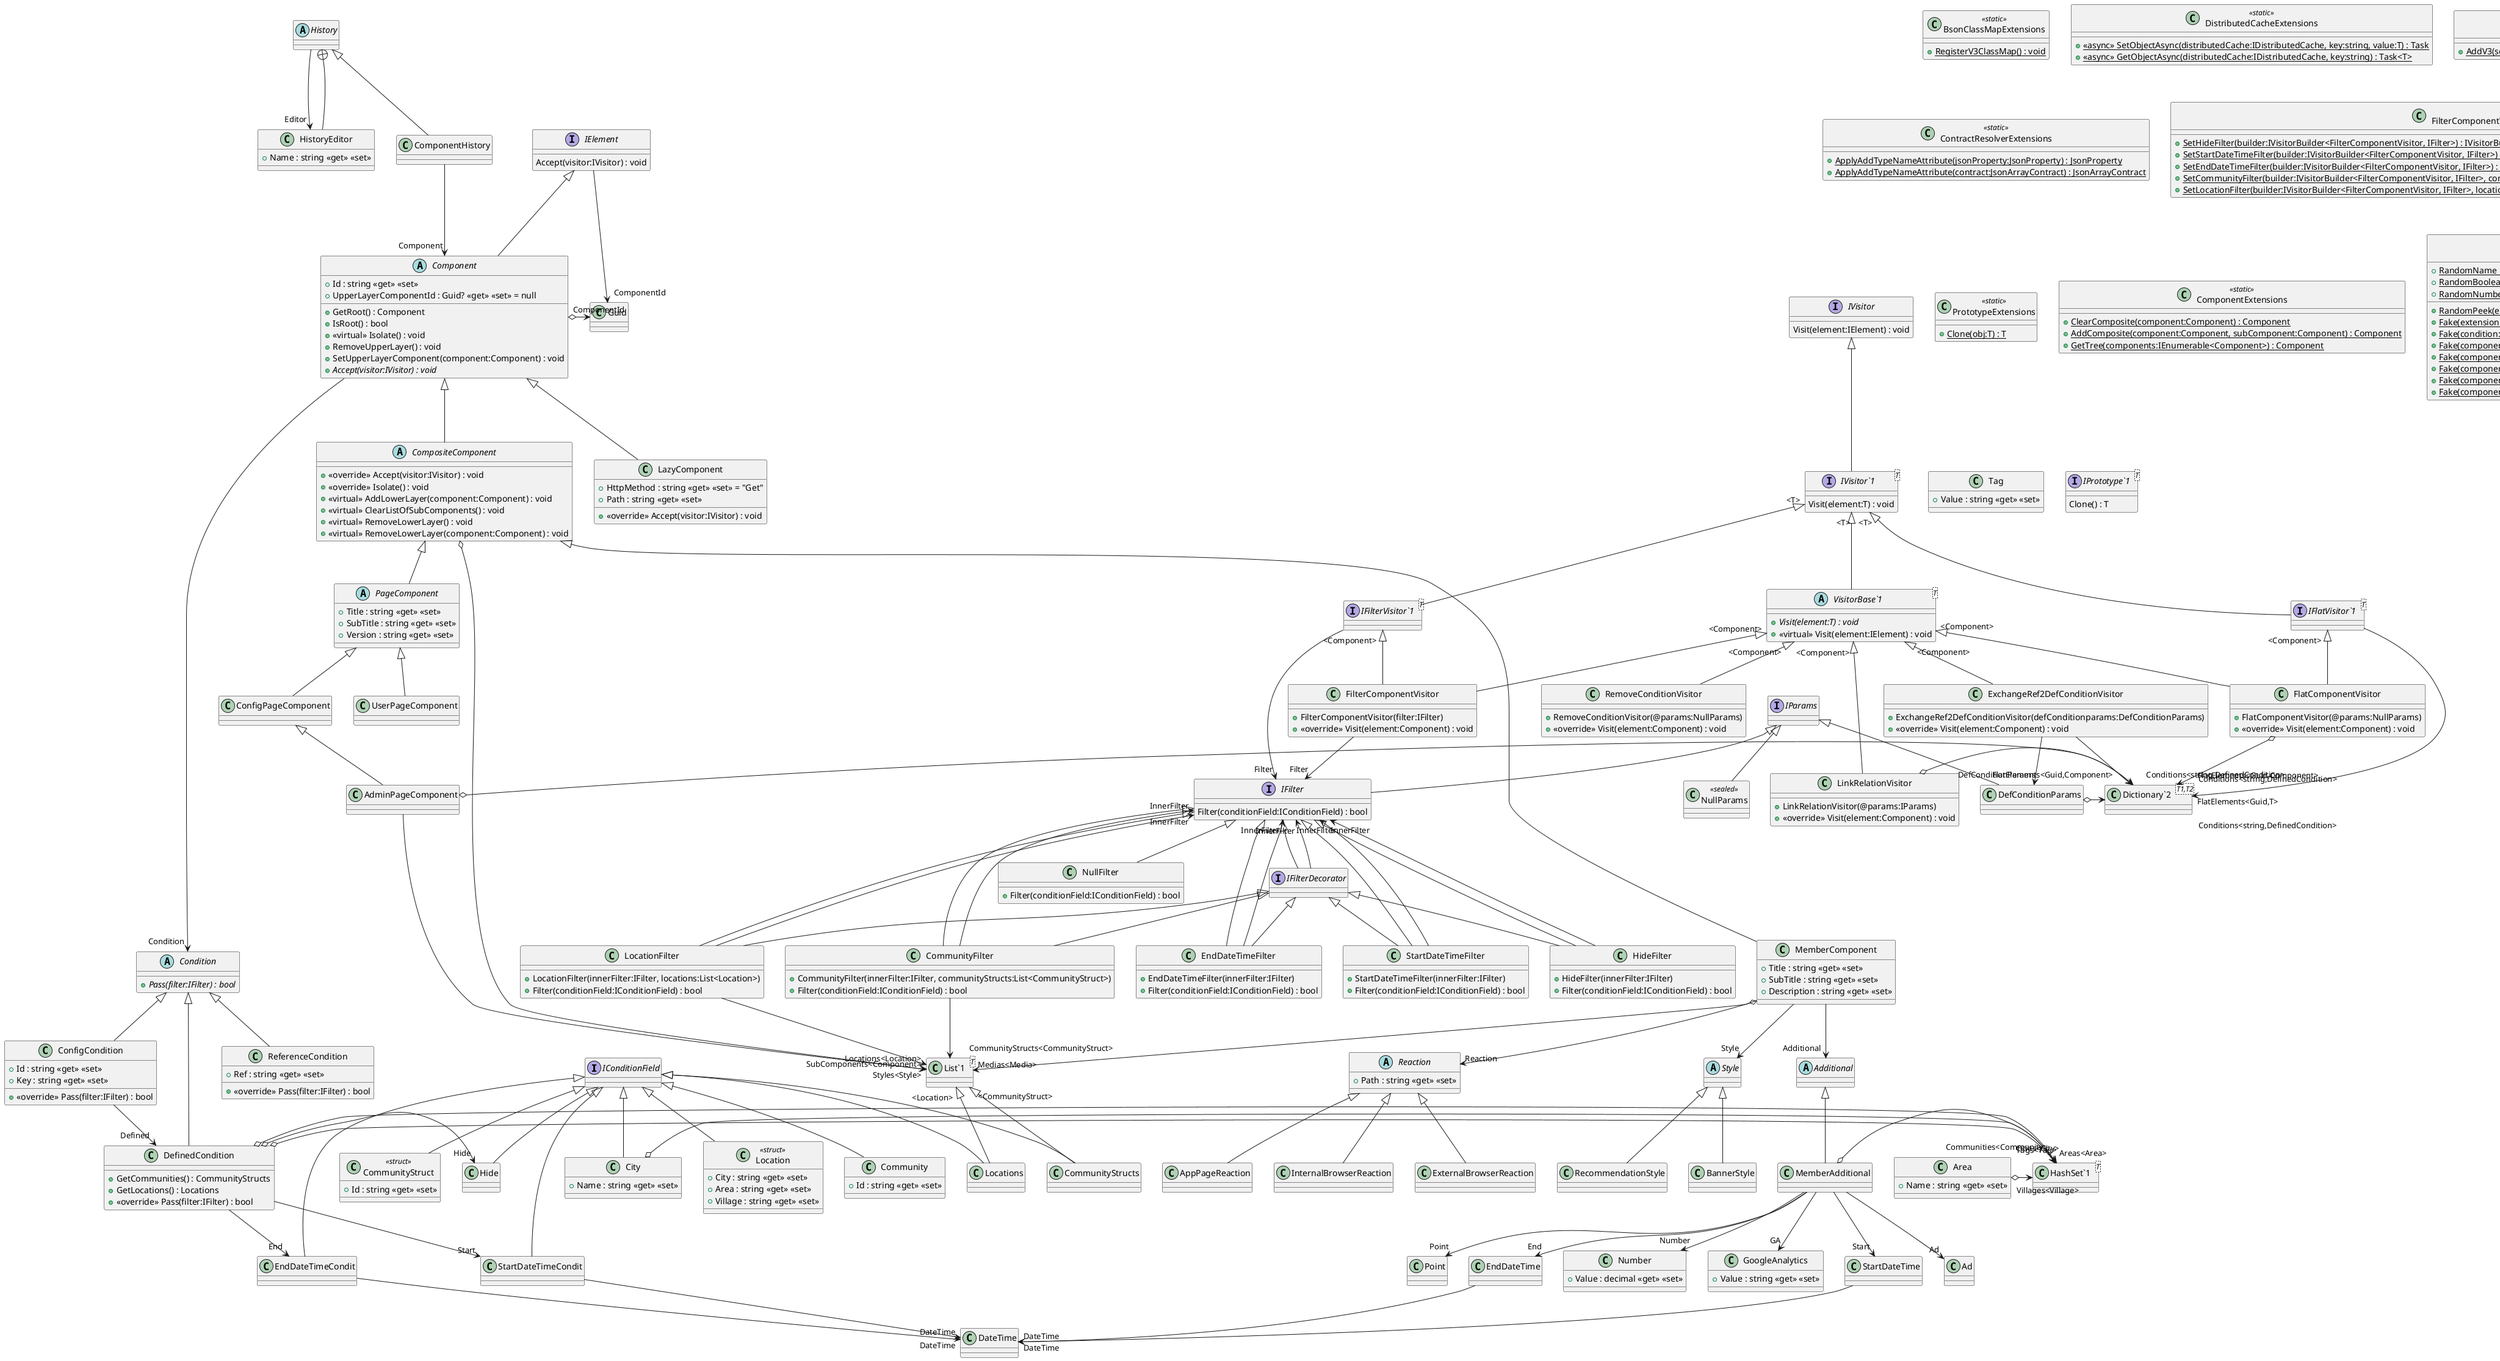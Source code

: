 @startuml
interface IConditionField {
}
interface IElement {
    Accept(visitor:IVisitor) : void
}
IElement --> "ComponentId" Guid
class BsonClassMapExtensions <<static>> {
    + {static} RegisterV3ClassMap() : void
}
interface IParams {
}
class DistributedCacheExtensions <<static>> {
    + {static} <<async>> SetObjectAsync(distributedCache:IDistributedCache, key:string, value:T) : Task
    + {static} <<async>> GetObjectAsync(distributedCache:IDistributedCache, key:string) : Task<T>
}
class ServiceCollectionExtensions <<static>> {
    + {static} AddV3(services:IServiceCollection) : IServiceCollection
}
class AddJsonTypeNameAttribute {
}
class JsonTypeNameContractResolver {
    {static} JsonTypeNameContractResolver()
}
DefaultContractResolver <|-- JsonTypeNameContractResolver
JsonTypeNameContractResolver --> "instance" JsonTypeNameContractResolver
JsonTypeNameContractResolver --> "Instance" JsonTypeNameContractResolver
class ContractResolverExtensions <<static>> {
    + {static} ApplyAddTypeNameAttribute(jsonProperty:JsonProperty) : JsonProperty
    + {static} ApplyAddTypeNameAttribute(contract:JsonArrayContract) : JsonArrayContract
}
class StartDateTimeFilter {
    + StartDateTimeFilter(innerFilter:IFilter)
    + Filter(conditionField:IConditionField) : bool
}
IFilter <|-- StartDateTimeFilter
IFilterDecorator <|-- StartDateTimeFilter
StartDateTimeFilter --> "InnerFilter" IFilter
class LocationFilter {
    + LocationFilter(innerFilter:IFilter, locations:List<Location>)
    + Filter(conditionField:IConditionField) : bool
}
class "List`1"<T> {
}
IFilter <|-- LocationFilter
IFilterDecorator <|-- LocationFilter
LocationFilter --> "InnerFilter" IFilter
LocationFilter --> "Locations<Location>" "List`1"
class CommunityFilter {
    + CommunityFilter(innerFilter:IFilter, communityStructs:List<CommunityStruct>)
    + Filter(conditionField:IConditionField) : bool
}
class "List`1"<T> {
}
IFilter <|-- CommunityFilter
IFilterDecorator <|-- CommunityFilter
CommunityFilter --> "InnerFilter" IFilter
CommunityFilter --> "CommunityStructs<CommunityStruct>" "List`1"
class HideFilter {
    + HideFilter(innerFilter:IFilter)
    + Filter(conditionField:IConditionField) : bool
}
IFilter <|-- HideFilter
IFilterDecorator <|-- HideFilter
HideFilter --> "InnerFilter" IFilter
class EndDateTimeFilter {
    + EndDateTimeFilter(innerFilter:IFilter)
    + Filter(conditionField:IConditionField) : bool
}
IFilter <|-- EndDateTimeFilter
IFilterDecorator <|-- EndDateTimeFilter
EndDateTimeFilter --> "InnerFilter" IFilter
class NullFilter {
    + Filter(conditionField:IConditionField) : bool
}
IFilter <|-- NullFilter
class LinkRelationVisitor {
    + LinkRelationVisitor(@params:IParams)
    + <<override>> Visit(element:Component) : void
}
class LinkRelationVisitorBuilder {
}
class "VisitorBase`1"<T> {
}
class "Dictionary`2"<T1,T2> {
}
class "VisitorBuilder`2"<T1,T2> {
}
"VisitorBase`1" "<Component>" <|-- LinkRelationVisitor
LinkRelationVisitor o-> "FlatElements<Guid,Component>" "Dictionary`2"
"VisitorBuilder`2" "<LinkRelationVisitor,NullParams>" <|-- LinkRelationVisitorBuilder
class FilterComponentVisitor {
    + FilterComponentVisitor(filter:IFilter)
    + <<override>> Visit(element:Component) : void
}
class FilterComponentVisitorBuilder {
    + FilterComponentVisitorBuilder()
}
class FilterComponentVisitorBuilderExtensions <<static>> {
    + {static} SetHideFilter(builder:IVisitorBuilder<FilterComponentVisitor, IFilter>) : IVisitorBuilder<FilterComponentVisitor, IFilter>
    + {static} SetStartDateTimeFilter(builder:IVisitorBuilder<FilterComponentVisitor, IFilter>) : IVisitorBuilder<FilterComponentVisitor, IFilter>
    + {static} SetEndDateTimeFilter(builder:IVisitorBuilder<FilterComponentVisitor, IFilter>) : IVisitorBuilder<FilterComponentVisitor, IFilter>
    + {static} SetCommunityFilter(builder:IVisitorBuilder<FilterComponentVisitor, IFilter>, communities:List<CommunityStruct>) : IVisitorBuilder<FilterComponentVisitor, IFilter>
    + {static} SetLocationFilter(builder:IVisitorBuilder<FilterComponentVisitor, IFilter>, locations:List<Location>) : IVisitorBuilder<FilterComponentVisitor, IFilter>
}
class "VisitorBase`1"<T> {
}
class "IFilterVisitor`1"<T> {
}
class "VisitorBuilder`2"<T1,T2> {
}
"VisitorBase`1" "<Component>" <|-- FilterComponentVisitor
"IFilterVisitor`1" "<Component>" <|-- FilterComponentVisitor
FilterComponentVisitor --> "Filter" IFilter
"VisitorBuilder`2" "<FilterComponentVisitor,IFilter>" <|-- FilterComponentVisitorBuilder
class RemoveConditionVisitor {
    + RemoveConditionVisitor(@params:NullParams)
    + <<override>> Visit(element:Component) : void
}
class RemoveConditionVisitorBuilder {
}
class "VisitorBase`1"<T> {
}
class "VisitorBuilder`2"<T1,T2> {
}
"VisitorBase`1" "<Component>" <|-- RemoveConditionVisitor
"VisitorBuilder`2" "<RemoveConditionVisitor,NullParams>" <|-- RemoveConditionVisitorBuilder
class FlatComponentVisitor {
    + FlatComponentVisitor(@params:NullParams)
    + <<override>> Visit(element:Component) : void
}
class FlatComponentVisitorBuilder {
}
class "VisitorBase`1"<T> {
}
class "IFlatVisitor`1"<T> {
}
class "Dictionary`2"<T1,T2> {
}
class "VisitorBuilder`2"<T1,T2> {
}
"VisitorBase`1" "<Component>" <|-- FlatComponentVisitor
"IFlatVisitor`1" "<Component>" <|-- FlatComponentVisitor
FlatComponentVisitor o-> "FlatElements<Guid,Component>" "Dictionary`2"
"VisitorBuilder`2" "<FlatComponentVisitor,NullParams>" <|-- FlatComponentVisitorBuilder
class ExchangeRef2DefConditionVisitor {
    + ExchangeRef2DefConditionVisitor(defConditionparams:DefConditionParams)
    + <<override>> Visit(element:Component) : void
}
class ExchangeRef2DefConditionVisitorBuilder {
    + ExchangeRef2DefConditionVisitorBuilder()
}
class ExchangeRef2DefConditionVisitorBuilderExtensions <<static>> {
    + {static} SetDefinedConditions(builder:IVisitorBuilder<ExchangeRef2DefConditionVisitor, DefConditionParams>, conditions:Dictionary<string, DefinedCondition>) : IVisitorBuilder<ExchangeRef2DefConditionVisitor, DefConditionParams>
}
class "VisitorBase`1"<T> {
}
class "Dictionary`2"<T1,T2> {
}
class "VisitorBuilder`2"<T1,T2> {
}
"VisitorBase`1" "<Component>" <|-- ExchangeRef2DefConditionVisitor
ExchangeRef2DefConditionVisitor --> "DefConditionParams" DefConditionParams
ExchangeRef2DefConditionVisitor --> "Conditions<string,DefinedCondition>" "Dictionary`2"
"VisitorBuilder`2" "<ExchangeRef2DefConditionVisitor,DefConditionParams>" <|-- ExchangeRef2DefConditionVisitorBuilder
class RedisComponentStrategy {
    + RedisComponentStrategy(cache:IDistributedCache, cacheKey:string)
    + CacheKey : string <<get>>
    + GetAsync() : Task<Component>
    + RemoveAsync() : Task
    + SetAsync(entity:Component) : Task
}
IComponentStrategy <|-- RedisComponentStrategy
IRedisStrategy <|-- RedisComponentStrategy
RedisComponentStrategy --> "Cache" IDistributedCache
class MongoComponentStrategy {
    + MongoComponentStrategy(mongoClient:IMongoClient, database:string, collection:string, visitorFactory:VisitorFactory)
    + Database : string <<get>>
    + Collection : string <<get>>
    + <<async>> GetAsync() : Task<Component>
    + RemoveAsync() : Task
    + <<async>> SetAsync(entity:Component) : Task
}
IComponentStrategy <|-- MongoComponentStrategy
IMongoStrategy <|-- MongoComponentStrategy
MongoComponentStrategy --> "MongoClient" IMongoClient
class RedisConfigConditStrategy {
    + RedisConfigConditStrategy(cache:IDistributedCache, cacheKey:string)
    + Key : string <<get>> <<set>>
    + CacheKey : string <<get>>
    + <<async>> GetAsync() : Task<ConfigCondition>
    + <<async>> RemoveAsync() : Task
    + <<async>> SetAsync(entity:ConfigCondition) : Task
}
class RedisConfigConditsStrategy {
    + RedisConfigConditsStrategy(cache:IDistributedCache, cacheKey:string)
    + CacheKey : string <<get>>
    + GetAsync() : Task<List<ConfigCondition>>
    + RemoveAsync() : Task
    + SetAsync(entity:List<ConfigCondition>) : Task
}
IConfigConditStrategy <|-- RedisConfigConditStrategy
IRedisStrategy <|-- RedisConfigConditStrategy
RedisConfigConditStrategy --> "Cache" IDistributedCache
IConfigConditsStrategy <|-- RedisConfigConditsStrategy
IRedisStrategy <|-- RedisConfigConditsStrategy
RedisConfigConditsStrategy --> "Cache" IDistributedCache
class MongoConfigConditStrategy {
    + MongoConfigConditStrategy(mongoClient:IMongoClient, database:string, collection:string)
    + Database : string <<get>>
    + Collection : string <<get>>
    + Key : string <<get>> <<set>>
    + GetAsync() : Task<ConfigCondition>
    + RemoveAsync() : Task
    + <<async>> SetAsync(entity:ConfigCondition) : Task
}
class MongoConfigConditsStrategy {
    + MongoConfigConditsStrategy(mongoClient:IMongoClient, database:string, collection:string)
    + Database : string <<get>>
    + Collection : string <<get>>
    + GetAsync() : Task<List<ConfigCondition>>
    + RemoveAsync() : Task
    + <<async>> SetAsync(entity:List<ConfigCondition>) : Task
}
IConfigConditStrategy <|-- MongoConfigConditStrategy
IMongoStrategy <|-- MongoConfigConditStrategy
MongoConfigConditStrategy --> "MongoClient" IMongoClient
IConfigConditsStrategy <|-- MongoConfigConditsStrategy
IMongoStrategy <|-- MongoConfigConditsStrategy
MongoConfigConditsStrategy --> "MongoClient" IMongoClient
enum Page {
    Home,
}
class PrototypeExtensions <<static>> {
    + {static} Clone(obj:T) : T
}
class ComponentExtensions <<static>> {
    + {static} ClearComposite(component:Component) : Component
    + {static} AddComposite(component:Component, subComponent:Component) : Component
    + {static} GetTree(components:IEnumerable<Component>) : Component
}
class FakeExtensions <<static>> {
    + {static} RandomName : string <<get>>
    + {static} RandomBoolean : bool <<get>>
    + {static} RandomNumber : int <<get>>
    + {static} RandomPeek(enumable:IEnumerable<T>) : T
    + {static} Fake(extension:MemberAdditional) : MemberAdditional
    + {static} Fake(condition:DefinedCondition) : DefinedCondition
    + {static} Fake(component:MemberComponent, conditions:Dictionary<string, DefinedCondition>, subNumber:int) : MemberComponent
    + {static} Fake(component:MemberComponent, conditions:Dictionary<string, DefinedCondition>) : MemberComponent
    + {static} Fake(component:LazyComponent, conditions:Dictionary<string, DefinedCondition>) : LazyComponent
    + {static} Fake(component:Component, conditions:Dictionary<string, DefinedCondition>, subNumber:int) : Component
    + {static} Fake(component:ConfigPageComponent) : ConfigPageComponent
}
class AddBsonKnowTypesAttribute {
}
Attribute <|-- AddBsonKnowTypesAttribute
class VisitorFactory {
    + VisitorFactory(serviceProvider:IServiceProvider)
    + GetBuilder() : T
    + GetVisitor() : T
    Create() : T
}
ISimpleFactory <|-- VisitorFactory
interface IFilter {
    Filter(conditionField:IConditionField) : bool
}
interface IFilterDecorator {
}
IParams <|-- IFilter
IFilter <|-- IFilterDecorator
IFilterDecorator --> "InnerFilter" IFilter
abstract class "VisitorBase`1"<T> {
    + {abstract} Visit(element:T) : void
    + <<virtual>> Visit(element:IElement) : void
}
class "IVisitor`1"<T> {
}
"IVisitor`1" "<T>" <|-- "VisitorBase`1"
interface "IFlatVisitor`1"<T> {
}
class "IVisitor`1"<T> {
}
class "Dictionary`2"<T1,T2> {
}
"IVisitor`1" "<T>" <|-- "IFlatVisitor`1"
"IFlatVisitor`1" --> "FlatElements<Guid,T>" "Dictionary`2"
interface "IFilterVisitor`1"<T> {
}
class "IVisitor`1"<T> {
}
"IVisitor`1" "<T>" <|-- "IFilterVisitor`1"
"IFilterVisitor`1" --> "Filter" IFilter
interface IVisitor {
    Visit(element:IElement) : void
}
interface "IVisitor`1"<T> {
    Visit(element:T) : void
}
IVisitor <|-- "IVisitor`1"
interface "IHistoryStrategy`1"<T> {
    PeekAsync() : Task<T>
    PopAsync() : Task<T>
    PushAsync(history:T) : Task
}
class "IStrategy`1"<T> {
}
"IStrategy`1" "<List<T>>" <|-- "IHistoryStrategy`1"
interface IStrategy {
}
interface IMongoStrategy {
    Database : string <<get>>
    Collection : string <<get>>
}
interface IRedisStrategy {
    CacheKey : string <<get>>
}
interface "IStrategy`1"<T> {
    GetAsync() : Task<T>
    SetAsync(entity:T) : Task
    RemoveAsync() : Task
}
IStrategy <|-- IMongoStrategy
IMongoStrategy --> "MongoClient" IMongoClient
IStrategy <|-- IRedisStrategy
IRedisStrategy --> "Cache" IDistributedCache
IStrategy <|-- "IStrategy`1"
interface IConfigConditStrategy {
    Key : string <<get>> <<set>>
}
interface IConfigConditsStrategy {
}
class "IStrategy`1"<T> {
}
"IStrategy`1" "<ConfigCondition>" <|-- IConfigConditStrategy
"IStrategy`1" "<List<ConfigCondition>>" <|-- IConfigConditsStrategy
interface IComponentStrategy {
}
class "IStrategy`1"<T> {
}
"IStrategy`1" "<Component>" <|-- IComponentStrategy
class AudioMedia {
}
Media <|-- AudioMedia
class ImageMedia {
}
Media <|-- ImageMedia
abstract class Media {
    + Title : string <<get>> <<set>>
    + Path : string <<get>> <<set>>
}
class VideoMedia {
}
Media <|-- VideoMedia
class AppPageReaction {
}
Reaction <|-- AppPageReaction
class InternalBrowserReaction {
}
Reaction <|-- InternalBrowserReaction
abstract class Reaction {
    + Path : string <<get>> <<set>>
}
class ExternalBrowserReaction {
}
Reaction <|-- ExternalBrowserReaction
abstract class Operation {
}
class MoreOperation {
}
Operation <|-- MoreOperation
class RecommendationStyle {
}
Style <|-- RecommendationStyle
class BannerStyle {
}
Style <|-- BannerStyle
abstract class Style {
}
abstract class PageComponent {
    + Title : string <<get>> <<set>>
    + SubTitle : string <<get>> <<set>>
    + Version : string <<get>> <<set>>
}
CompositeComponent <|-- PageComponent
class ConfigPageComponent {
}
PageComponent <|-- ConfigPageComponent
class LazyComponent {
    + HttpMethod : string <<get>> <<set>> = "Get"
    + Path : string <<get>> <<set>>
    + <<override>> Accept(visitor:IVisitor) : void
}
Component <|-- LazyComponent
class MemberComponent {
    + Title : string <<get>> <<set>>
    + SubTitle : string <<get>> <<set>>
    + Description : string <<get>> <<set>>
}
class "List`1"<T> {
}
CompositeComponent <|-- MemberComponent
MemberComponent --> "Style" Style
MemberComponent --> "Additional" Additional
MemberComponent --> "Reaction" Reaction
MemberComponent o-> "Medias<Media>" "List`1"
class UserPageComponent {
}
PageComponent <|-- UserPageComponent
abstract class Component {
    + Id : string <<get>> <<set>>
    + UpperLayerComponentId : Guid? <<get>> <<set>> = null
    + GetRoot() : Component
    + IsRoot() : bool
    + <<virtual>> Isolate() : void
    + RemoveUpperLayer() : void
    + SetUpperLayerComponent(component:Component) : void
    + {abstract} Accept(visitor:IVisitor) : void
}
IElement <|-- Component
Component o-> "ComponentId" Guid
Component --> "Condition" Condition
abstract class CompositeComponent {
    + <<override>> Accept(visitor:IVisitor) : void
    + <<override>> Isolate() : void
    + <<virtual>> AddLowerLayer(component:Component) : void
    + <<virtual>> ClearListOfSubComponents() : void
    + <<virtual>> RemoveLowerLayer() : void
    + <<virtual>> RemoveLowerLayer(component:Component) : void
}
class "List`1"<T> {
}
Component <|-- CompositeComponent
CompositeComponent o-> "SubComponents<Component>" "List`1"
class AdminPageComponent {
}
class "Dictionary`2"<T1,T2> {
}
class "List`1"<T> {
}
ConfigPageComponent <|-- AdminPageComponent
AdminPageComponent o-> "Conditions<string,DefinedCondition>" "Dictionary`2"
AdminPageComponent --> "Styles<Style>" "List`1"
class DefConditionParams {
}
class "Dictionary`2"<T1,T2> {
}
IParams <|-- DefConditionParams
DefConditionParams o-> "Conditions<string,DefinedCondition>" "Dictionary`2"
class NullParams <<sealed>> {
}
IParams <|-- NullParams
class StartDateTimeCondit {
}
IConditionField <|-- StartDateTimeCondit
StartDateTimeCondit --> "DateTime" DateTime
class City {
    + Name : string <<get>> <<set>>
}
class "HashSet`1"<T> {
}
IConditionField <|-- City
City o-> "Areas<Area>" "HashSet`1"
class DefinedCondition {
    + GetCommunities() : CommunityStructs
    + GetLocations() : Locations
    + <<override>> Pass(filter:IFilter) : bool
}
class "HashSet`1"<T> {
}
Condition <|-- DefinedCondition
DefinedCondition o-> "Hide" Hide
DefinedCondition --> "Start" StartDateTimeCondit
DefinedCondition --> "End" EndDateTimeCondit
DefinedCondition o-> "Communities<Community>" "HashSet`1"
DefinedCondition o-> "Cities<City>" "HashSet`1"
class ReferenceCondition {
    + Ref : string <<get>> <<set>>
    + <<override>> Pass(filter:IFilter) : bool
}
Condition <|-- ReferenceCondition
class Area {
    + Name : string <<get>> <<set>>
}
class "HashSet`1"<T> {
}
Area o-> "Villages<Village>" "HashSet`1"
class Locations {
}
class Location <<struct>> {
    + City : string <<get>> <<set>>
    + Area : string <<get>> <<set>>
    + Village : string <<get>> <<set>>
}
class "List`1"<T> {
}
"List`1" "<Location>" <|-- Locations
IConditionField <|-- Locations
IConditionField <|-- Location
abstract class Condition {
    + {abstract} Pass(filter:IFilter) : bool
}
class Village {
    + Name : string <<get>> <<set>>
}
class ConfigCondition {
    + Id : string <<get>> <<set>>
    + Key : string <<get>> <<set>>
    + <<override>> Pass(filter:IFilter) : bool
}
Condition <|-- ConfigCondition
ConfigCondition --> "Defined" DefinedCondition
class CommunityStructs {
}
class Community {
    + Id : string <<get>> <<set>>
}
class CommunityStruct <<struct>> {
    + Id : string <<get>> <<set>>
}
class "List`1"<T> {
}
"List`1" "<CommunityStruct>" <|-- CommunityStructs
IConditionField <|-- CommunityStructs
IConditionField <|-- Community
IConditionField <|-- CommunityStruct
class EndDateTimeCondit {
}
IConditionField <|-- EndDateTimeCondit
EndDateTimeCondit --> "DateTime" DateTime
class Hide {
}
IConditionField <|-- Hide
abstract class History {
}
class HistoryEditor {
    + Name : string <<get>> <<set>>
}
History --> "Editor" HistoryEditor
History +-- HistoryEditor
class ComponentHistory {
}
History <|-- ComponentHistory
ComponentHistory --> "Component" Component
class Number {
    + Value : decimal <<get>> <<set>>
}
abstract class Additional {
}
class GoogleAnalytics {
    + Value : string <<get>> <<set>>
}
class StartDateTime {
}
StartDateTime --> "DateTime" DateTime
class Ad {
}
class Tag {
    + Value : string <<get>> <<set>>
}
class MemberAdditional {
}
class "HashSet`1"<T> {
}
Additional <|-- MemberAdditional
MemberAdditional --> "GA" GoogleAnalytics
MemberAdditional --> "Point" Point
MemberAdditional --> "Number" Number
MemberAdditional o-> "Tags<Tag>" "HashSet`1"
MemberAdditional --> "Ad" Ad
MemberAdditional --> "Start" StartDateTime
MemberAdditional --> "End" EndDateTime
class Point {
}
class EndDateTime {
}
EndDateTime --> "DateTime" DateTime
interface IVisitorBuilder {
}
interface "IVisitorBuilder`2"<T,P> {
    Params : P <<get>>
    SetParams(@params:P) : IVisitorBuilder<T, P>
}
abstract class "VisitorBuilder`2"<T,P> {
    + <<virtual>> Params : P <<get>> <<protected set>>
    + <<virtual>> Build() : T
    + <<virtual>> SetParams(@params:P) : IVisitorBuilder<T, P>
    Build() : object
}
class "IBuilder`1"<T> {
}
IBuilder <|-- IVisitorBuilder
IVisitorBuilder <|-- "IVisitorBuilder`2"
"IBuilder`1" "<T>" <|-- "IVisitorBuilder`2"
"IVisitorBuilder`2" --> "ProductType" Type
"IVisitorBuilder`2" "<T,P>" <|-- "VisitorBuilder`2"
"VisitorBuilder`2" --> "ProductType" Type
interface ISimpleFactory {
    Create() : T
}
interface "IPrototype`1"<T> {
    Clone() : T
}
interface IBuilder {
    Build() : object
}
interface "IBuilder`1"<T> {
    <<new>> Build() : T
}
IBuilder <|-- "IBuilder`1"
interface "ICommandWithResult`1"<T> {
    Result : T <<get>>
    ExecuteAsync() : Task<T>
}
ICommand <|-- "ICommandWithResult`1"
interface ICommand {
    ExecuteAsync() : Task
}
ICommand --> "Receiver" IReceiver
interface IReceiver {
}
@enduml
